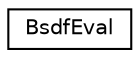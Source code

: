 digraph G
{
  edge [fontname="Helvetica",fontsize="10",labelfontname="Helvetica",labelfontsize="10"];
  node [fontname="Helvetica",fontsize="10",shape=record];
  rankdir=LR;
  Node1 [label="BsdfEval",height=0.2,width=0.4,color="black", fillcolor="white", style="filled",URL="$dd/dfe/structBsdfEval.html"];
}
